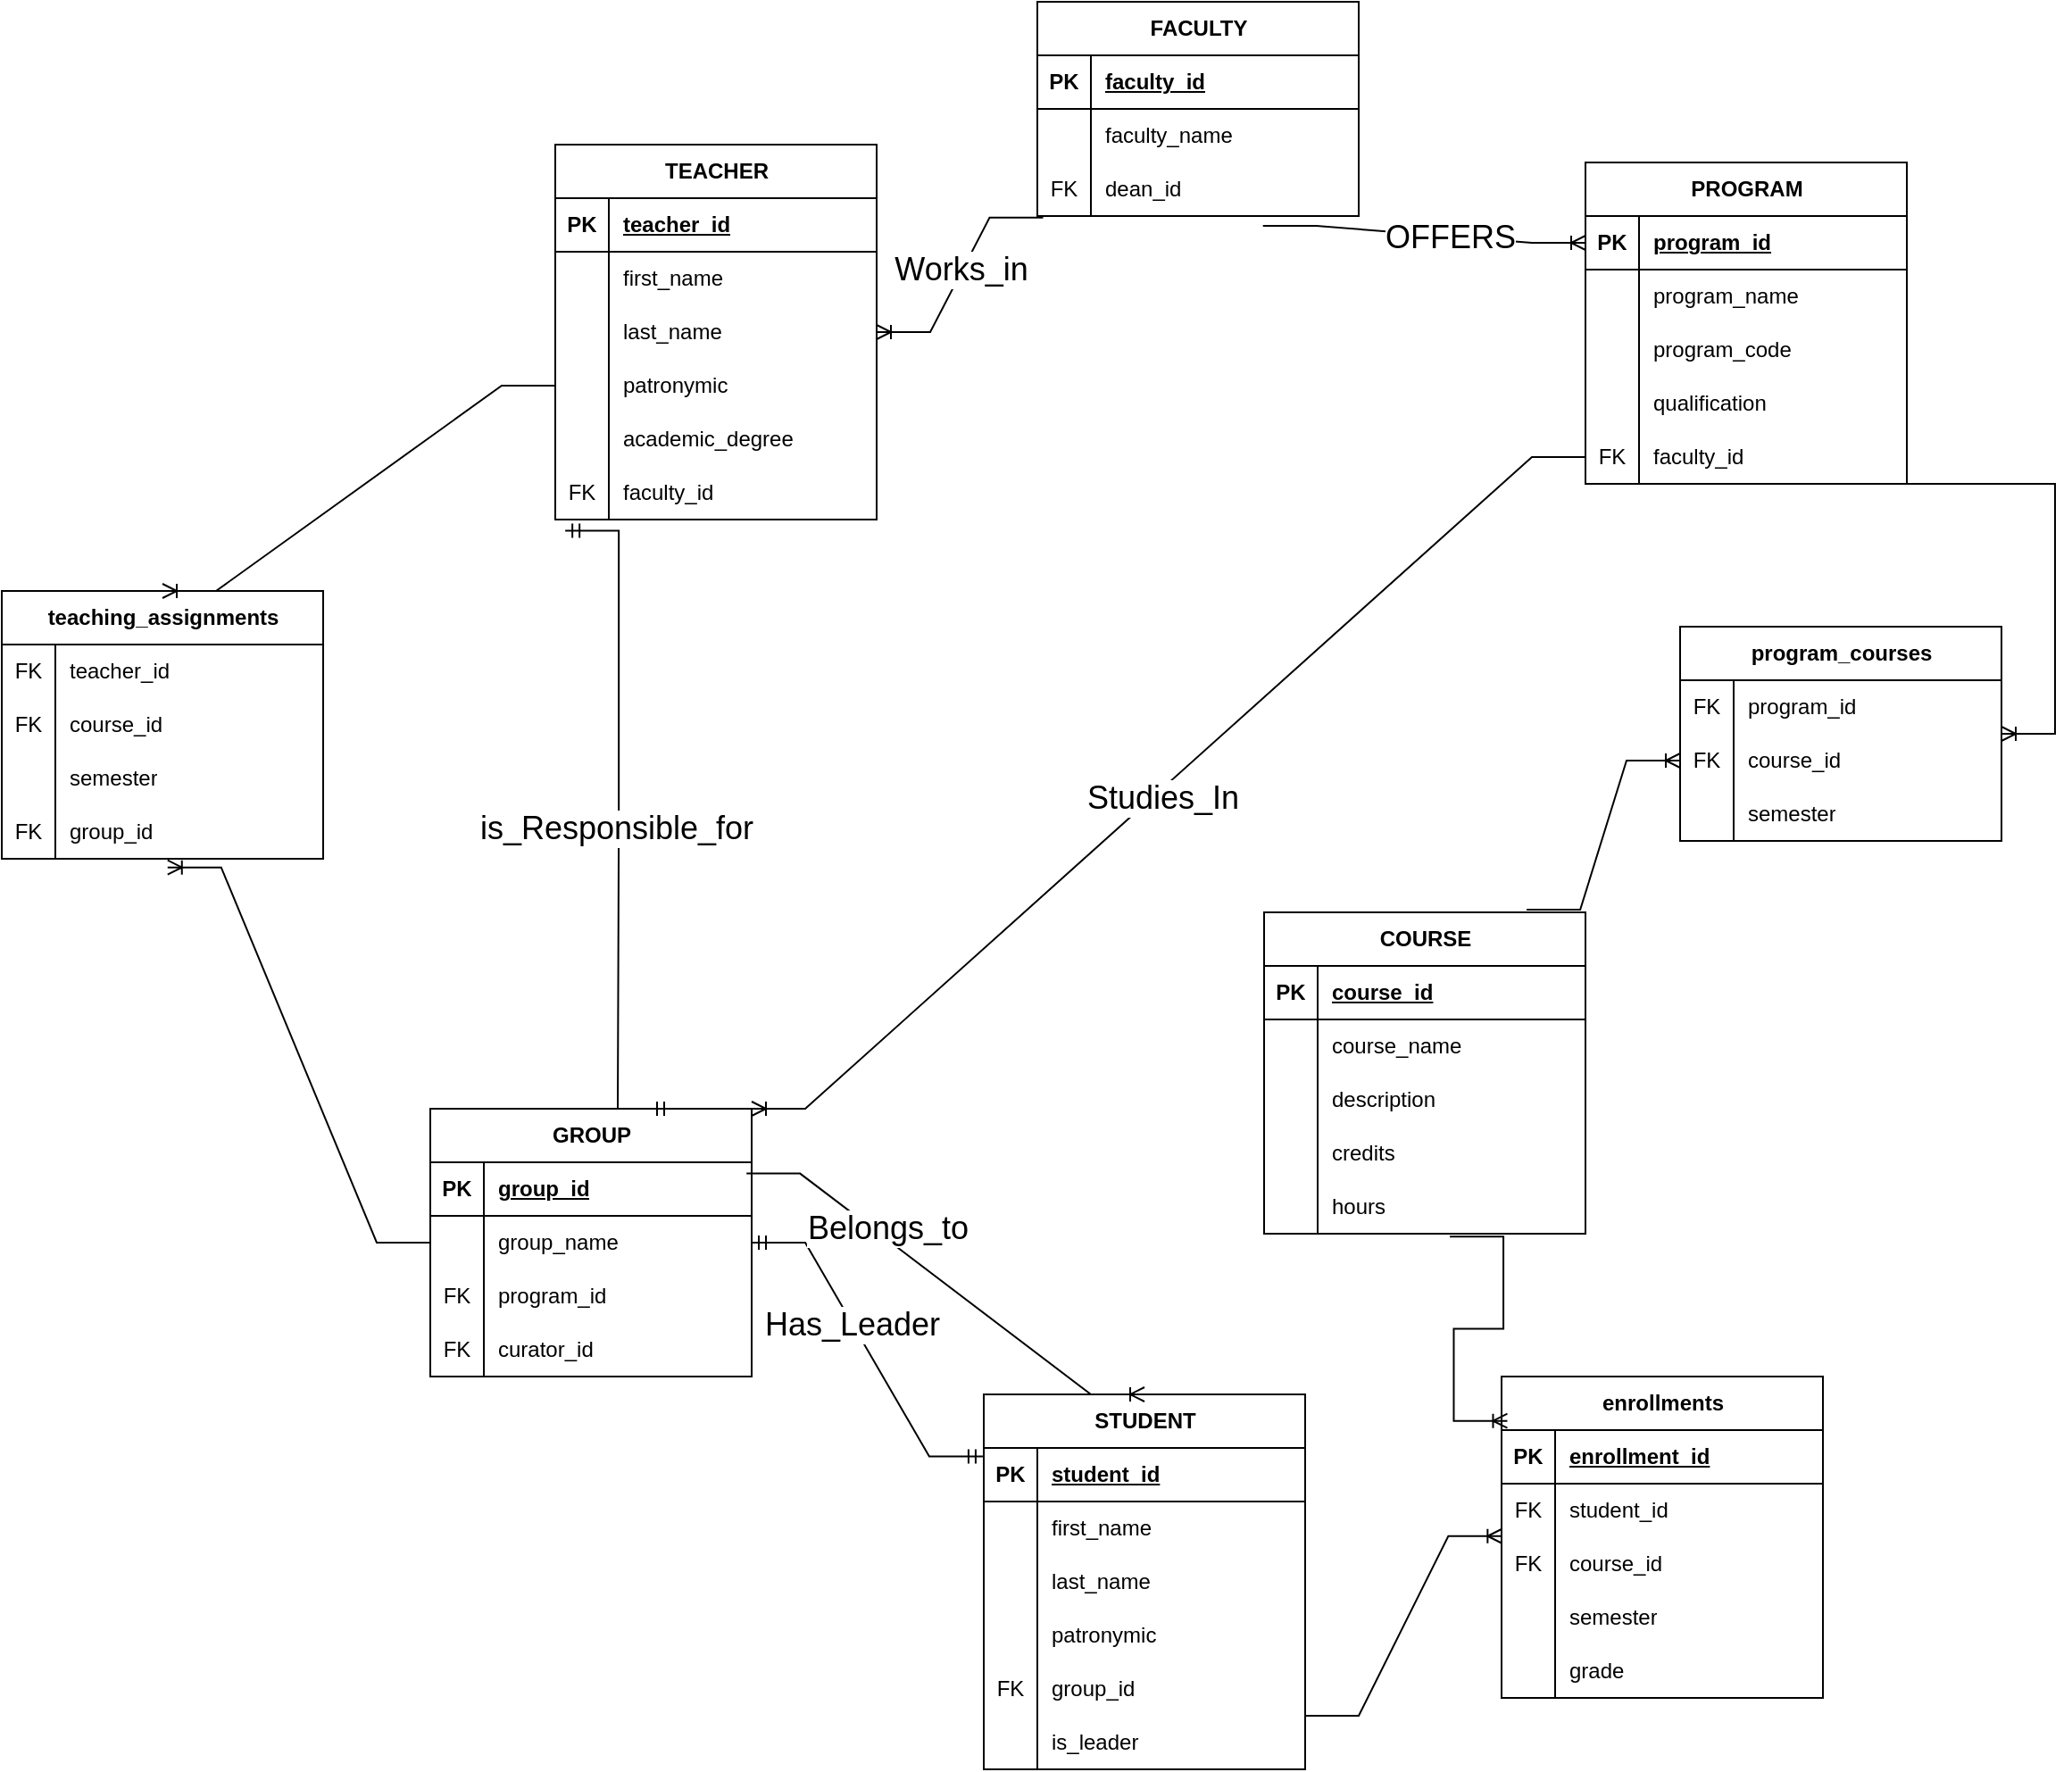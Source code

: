 <mxfile version="28.2.1">
  <diagram name="Страница — 1" id="evuqHcrKobUZFpBl5Zqw">
    <mxGraphModel dx="3389" dy="1208" grid="1" gridSize="10" guides="1" tooltips="1" connect="1" arrows="1" fold="1" page="1" pageScale="1" pageWidth="827" pageHeight="1169" math="0" shadow="0">
      <root>
        <mxCell id="0" />
        <mxCell id="1" parent="0" />
        <mxCell id="bFYHzAWc_fl4_a3a3Ti5-1" value="FACULTY" style="shape=table;startSize=30;container=1;collapsible=1;childLayout=tableLayout;fixedRows=1;rowLines=0;fontStyle=1;align=center;resizeLast=1;html=1;" vertex="1" parent="1">
          <mxGeometry x="340" y="50" width="180" height="120" as="geometry" />
        </mxCell>
        <mxCell id="bFYHzAWc_fl4_a3a3Ti5-2" value="" style="shape=tableRow;horizontal=0;startSize=0;swimlaneHead=0;swimlaneBody=0;fillColor=none;collapsible=0;dropTarget=0;points=[[0,0.5],[1,0.5]];portConstraint=eastwest;top=0;left=0;right=0;bottom=1;" vertex="1" parent="bFYHzAWc_fl4_a3a3Ti5-1">
          <mxGeometry y="30" width="180" height="30" as="geometry" />
        </mxCell>
        <mxCell id="bFYHzAWc_fl4_a3a3Ti5-3" value="PK" style="shape=partialRectangle;connectable=0;fillColor=none;top=0;left=0;bottom=0;right=0;fontStyle=1;overflow=hidden;whiteSpace=wrap;html=1;" vertex="1" parent="bFYHzAWc_fl4_a3a3Ti5-2">
          <mxGeometry width="30" height="30" as="geometry">
            <mxRectangle width="30" height="30" as="alternateBounds" />
          </mxGeometry>
        </mxCell>
        <mxCell id="bFYHzAWc_fl4_a3a3Ti5-4" value="faculty_id" style="shape=partialRectangle;connectable=0;fillColor=none;top=0;left=0;bottom=0;right=0;align=left;spacingLeft=6;fontStyle=5;overflow=hidden;whiteSpace=wrap;html=1;" vertex="1" parent="bFYHzAWc_fl4_a3a3Ti5-2">
          <mxGeometry x="30" width="150" height="30" as="geometry">
            <mxRectangle width="150" height="30" as="alternateBounds" />
          </mxGeometry>
        </mxCell>
        <mxCell id="bFYHzAWc_fl4_a3a3Ti5-5" value="" style="shape=tableRow;horizontal=0;startSize=0;swimlaneHead=0;swimlaneBody=0;fillColor=none;collapsible=0;dropTarget=0;points=[[0,0.5],[1,0.5]];portConstraint=eastwest;top=0;left=0;right=0;bottom=0;" vertex="1" parent="bFYHzAWc_fl4_a3a3Ti5-1">
          <mxGeometry y="60" width="180" height="30" as="geometry" />
        </mxCell>
        <mxCell id="bFYHzAWc_fl4_a3a3Ti5-6" value="" style="shape=partialRectangle;connectable=0;fillColor=none;top=0;left=0;bottom=0;right=0;editable=1;overflow=hidden;whiteSpace=wrap;html=1;" vertex="1" parent="bFYHzAWc_fl4_a3a3Ti5-5">
          <mxGeometry width="30" height="30" as="geometry">
            <mxRectangle width="30" height="30" as="alternateBounds" />
          </mxGeometry>
        </mxCell>
        <mxCell id="bFYHzAWc_fl4_a3a3Ti5-7" value="faculty_name" style="shape=partialRectangle;connectable=0;fillColor=none;top=0;left=0;bottom=0;right=0;align=left;spacingLeft=6;overflow=hidden;whiteSpace=wrap;html=1;" vertex="1" parent="bFYHzAWc_fl4_a3a3Ti5-5">
          <mxGeometry x="30" width="150" height="30" as="geometry">
            <mxRectangle width="150" height="30" as="alternateBounds" />
          </mxGeometry>
        </mxCell>
        <mxCell id="bFYHzAWc_fl4_a3a3Ti5-8" value="" style="shape=tableRow;horizontal=0;startSize=0;swimlaneHead=0;swimlaneBody=0;fillColor=none;collapsible=0;dropTarget=0;points=[[0,0.5],[1,0.5]];portConstraint=eastwest;top=0;left=0;right=0;bottom=0;" vertex="1" parent="bFYHzAWc_fl4_a3a3Ti5-1">
          <mxGeometry y="90" width="180" height="30" as="geometry" />
        </mxCell>
        <mxCell id="bFYHzAWc_fl4_a3a3Ti5-9" value="FK" style="shape=partialRectangle;connectable=0;fillColor=none;top=0;left=0;bottom=0;right=0;editable=1;overflow=hidden;whiteSpace=wrap;html=1;" vertex="1" parent="bFYHzAWc_fl4_a3a3Ti5-8">
          <mxGeometry width="30" height="30" as="geometry">
            <mxRectangle width="30" height="30" as="alternateBounds" />
          </mxGeometry>
        </mxCell>
        <mxCell id="bFYHzAWc_fl4_a3a3Ti5-10" value="dean_id" style="shape=partialRectangle;connectable=0;fillColor=none;top=0;left=0;bottom=0;right=0;align=left;spacingLeft=6;overflow=hidden;whiteSpace=wrap;html=1;" vertex="1" parent="bFYHzAWc_fl4_a3a3Ti5-8">
          <mxGeometry x="30" width="150" height="30" as="geometry">
            <mxRectangle width="150" height="30" as="alternateBounds" />
          </mxGeometry>
        </mxCell>
        <mxCell id="bFYHzAWc_fl4_a3a3Ti5-14" value="PROGRAM" style="shape=table;startSize=30;container=1;collapsible=1;childLayout=tableLayout;fixedRows=1;rowLines=0;fontStyle=1;align=center;resizeLast=1;html=1;" vertex="1" parent="1">
          <mxGeometry x="647" y="140" width="180" height="180" as="geometry" />
        </mxCell>
        <mxCell id="bFYHzAWc_fl4_a3a3Ti5-15" value="" style="shape=tableRow;horizontal=0;startSize=0;swimlaneHead=0;swimlaneBody=0;fillColor=none;collapsible=0;dropTarget=0;points=[[0,0.5],[1,0.5]];portConstraint=eastwest;top=0;left=0;right=0;bottom=1;" vertex="1" parent="bFYHzAWc_fl4_a3a3Ti5-14">
          <mxGeometry y="30" width="180" height="30" as="geometry" />
        </mxCell>
        <mxCell id="bFYHzAWc_fl4_a3a3Ti5-16" value="PK" style="shape=partialRectangle;connectable=0;fillColor=none;top=0;left=0;bottom=0;right=0;fontStyle=1;overflow=hidden;whiteSpace=wrap;html=1;" vertex="1" parent="bFYHzAWc_fl4_a3a3Ti5-15">
          <mxGeometry width="30" height="30" as="geometry">
            <mxRectangle width="30" height="30" as="alternateBounds" />
          </mxGeometry>
        </mxCell>
        <mxCell id="bFYHzAWc_fl4_a3a3Ti5-17" value="program_id" style="shape=partialRectangle;connectable=0;fillColor=none;top=0;left=0;bottom=0;right=0;align=left;spacingLeft=6;fontStyle=5;overflow=hidden;whiteSpace=wrap;html=1;" vertex="1" parent="bFYHzAWc_fl4_a3a3Ti5-15">
          <mxGeometry x="30" width="150" height="30" as="geometry">
            <mxRectangle width="150" height="30" as="alternateBounds" />
          </mxGeometry>
        </mxCell>
        <mxCell id="bFYHzAWc_fl4_a3a3Ti5-18" value="" style="shape=tableRow;horizontal=0;startSize=0;swimlaneHead=0;swimlaneBody=0;fillColor=none;collapsible=0;dropTarget=0;points=[[0,0.5],[1,0.5]];portConstraint=eastwest;top=0;left=0;right=0;bottom=0;" vertex="1" parent="bFYHzAWc_fl4_a3a3Ti5-14">
          <mxGeometry y="60" width="180" height="30" as="geometry" />
        </mxCell>
        <mxCell id="bFYHzAWc_fl4_a3a3Ti5-19" value="" style="shape=partialRectangle;connectable=0;fillColor=none;top=0;left=0;bottom=0;right=0;editable=1;overflow=hidden;whiteSpace=wrap;html=1;" vertex="1" parent="bFYHzAWc_fl4_a3a3Ti5-18">
          <mxGeometry width="30" height="30" as="geometry">
            <mxRectangle width="30" height="30" as="alternateBounds" />
          </mxGeometry>
        </mxCell>
        <mxCell id="bFYHzAWc_fl4_a3a3Ti5-20" value="program_name" style="shape=partialRectangle;connectable=0;fillColor=none;top=0;left=0;bottom=0;right=0;align=left;spacingLeft=6;overflow=hidden;whiteSpace=wrap;html=1;" vertex="1" parent="bFYHzAWc_fl4_a3a3Ti5-18">
          <mxGeometry x="30" width="150" height="30" as="geometry">
            <mxRectangle width="150" height="30" as="alternateBounds" />
          </mxGeometry>
        </mxCell>
        <mxCell id="bFYHzAWc_fl4_a3a3Ti5-21" value="" style="shape=tableRow;horizontal=0;startSize=0;swimlaneHead=0;swimlaneBody=0;fillColor=none;collapsible=0;dropTarget=0;points=[[0,0.5],[1,0.5]];portConstraint=eastwest;top=0;left=0;right=0;bottom=0;" vertex="1" parent="bFYHzAWc_fl4_a3a3Ti5-14">
          <mxGeometry y="90" width="180" height="30" as="geometry" />
        </mxCell>
        <mxCell id="bFYHzAWc_fl4_a3a3Ti5-22" value="" style="shape=partialRectangle;connectable=0;fillColor=none;top=0;left=0;bottom=0;right=0;editable=1;overflow=hidden;whiteSpace=wrap;html=1;" vertex="1" parent="bFYHzAWc_fl4_a3a3Ti5-21">
          <mxGeometry width="30" height="30" as="geometry">
            <mxRectangle width="30" height="30" as="alternateBounds" />
          </mxGeometry>
        </mxCell>
        <mxCell id="bFYHzAWc_fl4_a3a3Ti5-23" value="program_code" style="shape=partialRectangle;connectable=0;fillColor=none;top=0;left=0;bottom=0;right=0;align=left;spacingLeft=6;overflow=hidden;whiteSpace=wrap;html=1;" vertex="1" parent="bFYHzAWc_fl4_a3a3Ti5-21">
          <mxGeometry x="30" width="150" height="30" as="geometry">
            <mxRectangle width="150" height="30" as="alternateBounds" />
          </mxGeometry>
        </mxCell>
        <mxCell id="bFYHzAWc_fl4_a3a3Ti5-24" value="" style="shape=tableRow;horizontal=0;startSize=0;swimlaneHead=0;swimlaneBody=0;fillColor=none;collapsible=0;dropTarget=0;points=[[0,0.5],[1,0.5]];portConstraint=eastwest;top=0;left=0;right=0;bottom=0;" vertex="1" parent="bFYHzAWc_fl4_a3a3Ti5-14">
          <mxGeometry y="120" width="180" height="30" as="geometry" />
        </mxCell>
        <mxCell id="bFYHzAWc_fl4_a3a3Ti5-25" value="" style="shape=partialRectangle;connectable=0;fillColor=none;top=0;left=0;bottom=0;right=0;editable=1;overflow=hidden;whiteSpace=wrap;html=1;" vertex="1" parent="bFYHzAWc_fl4_a3a3Ti5-24">
          <mxGeometry width="30" height="30" as="geometry">
            <mxRectangle width="30" height="30" as="alternateBounds" />
          </mxGeometry>
        </mxCell>
        <mxCell id="bFYHzAWc_fl4_a3a3Ti5-26" value="qualification" style="shape=partialRectangle;connectable=0;fillColor=none;top=0;left=0;bottom=0;right=0;align=left;spacingLeft=6;overflow=hidden;whiteSpace=wrap;html=1;" vertex="1" parent="bFYHzAWc_fl4_a3a3Ti5-24">
          <mxGeometry x="30" width="150" height="30" as="geometry">
            <mxRectangle width="150" height="30" as="alternateBounds" />
          </mxGeometry>
        </mxCell>
        <mxCell id="bFYHzAWc_fl4_a3a3Ti5-53" value="" style="shape=tableRow;horizontal=0;startSize=0;swimlaneHead=0;swimlaneBody=0;fillColor=none;collapsible=0;dropTarget=0;points=[[0,0.5],[1,0.5]];portConstraint=eastwest;top=0;left=0;right=0;bottom=0;" vertex="1" parent="bFYHzAWc_fl4_a3a3Ti5-14">
          <mxGeometry y="150" width="180" height="30" as="geometry" />
        </mxCell>
        <mxCell id="bFYHzAWc_fl4_a3a3Ti5-54" value="FK" style="shape=partialRectangle;connectable=0;fillColor=none;top=0;left=0;bottom=0;right=0;editable=1;overflow=hidden;whiteSpace=wrap;html=1;" vertex="1" parent="bFYHzAWc_fl4_a3a3Ti5-53">
          <mxGeometry width="30" height="30" as="geometry">
            <mxRectangle width="30" height="30" as="alternateBounds" />
          </mxGeometry>
        </mxCell>
        <mxCell id="bFYHzAWc_fl4_a3a3Ti5-55" value="faculty_id" style="shape=partialRectangle;connectable=0;fillColor=none;top=0;left=0;bottom=0;right=0;align=left;spacingLeft=6;overflow=hidden;whiteSpace=wrap;html=1;" vertex="1" parent="bFYHzAWc_fl4_a3a3Ti5-53">
          <mxGeometry x="30" width="150" height="30" as="geometry">
            <mxRectangle width="150" height="30" as="alternateBounds" />
          </mxGeometry>
        </mxCell>
        <mxCell id="bFYHzAWc_fl4_a3a3Ti5-56" value="TEACHER" style="shape=table;startSize=30;container=1;collapsible=1;childLayout=tableLayout;fixedRows=1;rowLines=0;fontStyle=1;align=center;resizeLast=1;html=1;" vertex="1" parent="1">
          <mxGeometry x="70" y="130" width="180" height="210" as="geometry" />
        </mxCell>
        <mxCell id="bFYHzAWc_fl4_a3a3Ti5-57" value="" style="shape=tableRow;horizontal=0;startSize=0;swimlaneHead=0;swimlaneBody=0;fillColor=none;collapsible=0;dropTarget=0;points=[[0,0.5],[1,0.5]];portConstraint=eastwest;top=0;left=0;right=0;bottom=1;" vertex="1" parent="bFYHzAWc_fl4_a3a3Ti5-56">
          <mxGeometry y="30" width="180" height="30" as="geometry" />
        </mxCell>
        <mxCell id="bFYHzAWc_fl4_a3a3Ti5-58" value="PK" style="shape=partialRectangle;connectable=0;fillColor=none;top=0;left=0;bottom=0;right=0;fontStyle=1;overflow=hidden;whiteSpace=wrap;html=1;" vertex="1" parent="bFYHzAWc_fl4_a3a3Ti5-57">
          <mxGeometry width="30" height="30" as="geometry">
            <mxRectangle width="30" height="30" as="alternateBounds" />
          </mxGeometry>
        </mxCell>
        <mxCell id="bFYHzAWc_fl4_a3a3Ti5-59" value="teacher_id" style="shape=partialRectangle;connectable=0;fillColor=none;top=0;left=0;bottom=0;right=0;align=left;spacingLeft=6;fontStyle=5;overflow=hidden;whiteSpace=wrap;html=1;" vertex="1" parent="bFYHzAWc_fl4_a3a3Ti5-57">
          <mxGeometry x="30" width="150" height="30" as="geometry">
            <mxRectangle width="150" height="30" as="alternateBounds" />
          </mxGeometry>
        </mxCell>
        <mxCell id="bFYHzAWc_fl4_a3a3Ti5-60" value="" style="shape=tableRow;horizontal=0;startSize=0;swimlaneHead=0;swimlaneBody=0;fillColor=none;collapsible=0;dropTarget=0;points=[[0,0.5],[1,0.5]];portConstraint=eastwest;top=0;left=0;right=0;bottom=0;" vertex="1" parent="bFYHzAWc_fl4_a3a3Ti5-56">
          <mxGeometry y="60" width="180" height="30" as="geometry" />
        </mxCell>
        <mxCell id="bFYHzAWc_fl4_a3a3Ti5-61" value="" style="shape=partialRectangle;connectable=0;fillColor=none;top=0;left=0;bottom=0;right=0;editable=1;overflow=hidden;whiteSpace=wrap;html=1;" vertex="1" parent="bFYHzAWc_fl4_a3a3Ti5-60">
          <mxGeometry width="30" height="30" as="geometry">
            <mxRectangle width="30" height="30" as="alternateBounds" />
          </mxGeometry>
        </mxCell>
        <mxCell id="bFYHzAWc_fl4_a3a3Ti5-62" value="first_name" style="shape=partialRectangle;connectable=0;fillColor=none;top=0;left=0;bottom=0;right=0;align=left;spacingLeft=6;overflow=hidden;whiteSpace=wrap;html=1;" vertex="1" parent="bFYHzAWc_fl4_a3a3Ti5-60">
          <mxGeometry x="30" width="150" height="30" as="geometry">
            <mxRectangle width="150" height="30" as="alternateBounds" />
          </mxGeometry>
        </mxCell>
        <mxCell id="bFYHzAWc_fl4_a3a3Ti5-63" value="" style="shape=tableRow;horizontal=0;startSize=0;swimlaneHead=0;swimlaneBody=0;fillColor=none;collapsible=0;dropTarget=0;points=[[0,0.5],[1,0.5]];portConstraint=eastwest;top=0;left=0;right=0;bottom=0;" vertex="1" parent="bFYHzAWc_fl4_a3a3Ti5-56">
          <mxGeometry y="90" width="180" height="30" as="geometry" />
        </mxCell>
        <mxCell id="bFYHzAWc_fl4_a3a3Ti5-64" value="" style="shape=partialRectangle;connectable=0;fillColor=none;top=0;left=0;bottom=0;right=0;editable=1;overflow=hidden;whiteSpace=wrap;html=1;" vertex="1" parent="bFYHzAWc_fl4_a3a3Ti5-63">
          <mxGeometry width="30" height="30" as="geometry">
            <mxRectangle width="30" height="30" as="alternateBounds" />
          </mxGeometry>
        </mxCell>
        <mxCell id="bFYHzAWc_fl4_a3a3Ti5-65" value="last_name" style="shape=partialRectangle;connectable=0;fillColor=none;top=0;left=0;bottom=0;right=0;align=left;spacingLeft=6;overflow=hidden;whiteSpace=wrap;html=1;" vertex="1" parent="bFYHzAWc_fl4_a3a3Ti5-63">
          <mxGeometry x="30" width="150" height="30" as="geometry">
            <mxRectangle width="150" height="30" as="alternateBounds" />
          </mxGeometry>
        </mxCell>
        <mxCell id="bFYHzAWc_fl4_a3a3Ti5-66" value="" style="shape=tableRow;horizontal=0;startSize=0;swimlaneHead=0;swimlaneBody=0;fillColor=none;collapsible=0;dropTarget=0;points=[[0,0.5],[1,0.5]];portConstraint=eastwest;top=0;left=0;right=0;bottom=0;" vertex="1" parent="bFYHzAWc_fl4_a3a3Ti5-56">
          <mxGeometry y="120" width="180" height="30" as="geometry" />
        </mxCell>
        <mxCell id="bFYHzAWc_fl4_a3a3Ti5-67" value="" style="shape=partialRectangle;connectable=0;fillColor=none;top=0;left=0;bottom=0;right=0;editable=1;overflow=hidden;whiteSpace=wrap;html=1;" vertex="1" parent="bFYHzAWc_fl4_a3a3Ti5-66">
          <mxGeometry width="30" height="30" as="geometry">
            <mxRectangle width="30" height="30" as="alternateBounds" />
          </mxGeometry>
        </mxCell>
        <mxCell id="bFYHzAWc_fl4_a3a3Ti5-68" value="patronymic" style="shape=partialRectangle;connectable=0;fillColor=none;top=0;left=0;bottom=0;right=0;align=left;spacingLeft=6;overflow=hidden;whiteSpace=wrap;html=1;" vertex="1" parent="bFYHzAWc_fl4_a3a3Ti5-66">
          <mxGeometry x="30" width="150" height="30" as="geometry">
            <mxRectangle width="150" height="30" as="alternateBounds" />
          </mxGeometry>
        </mxCell>
        <mxCell id="bFYHzAWc_fl4_a3a3Ti5-69" value="" style="shape=tableRow;horizontal=0;startSize=0;swimlaneHead=0;swimlaneBody=0;fillColor=none;collapsible=0;dropTarget=0;points=[[0,0.5],[1,0.5]];portConstraint=eastwest;top=0;left=0;right=0;bottom=0;" vertex="1" parent="bFYHzAWc_fl4_a3a3Ti5-56">
          <mxGeometry y="150" width="180" height="30" as="geometry" />
        </mxCell>
        <mxCell id="bFYHzAWc_fl4_a3a3Ti5-70" value="" style="shape=partialRectangle;connectable=0;fillColor=none;top=0;left=0;bottom=0;right=0;editable=1;overflow=hidden;whiteSpace=wrap;html=1;" vertex="1" parent="bFYHzAWc_fl4_a3a3Ti5-69">
          <mxGeometry width="30" height="30" as="geometry">
            <mxRectangle width="30" height="30" as="alternateBounds" />
          </mxGeometry>
        </mxCell>
        <mxCell id="bFYHzAWc_fl4_a3a3Ti5-71" value="academic_degree" style="shape=partialRectangle;connectable=0;fillColor=none;top=0;left=0;bottom=0;right=0;align=left;spacingLeft=6;overflow=hidden;whiteSpace=wrap;html=1;" vertex="1" parent="bFYHzAWc_fl4_a3a3Ti5-69">
          <mxGeometry x="30" width="150" height="30" as="geometry">
            <mxRectangle width="150" height="30" as="alternateBounds" />
          </mxGeometry>
        </mxCell>
        <mxCell id="bFYHzAWc_fl4_a3a3Ti5-72" value="" style="shape=tableRow;horizontal=0;startSize=0;swimlaneHead=0;swimlaneBody=0;fillColor=none;collapsible=0;dropTarget=0;points=[[0,0.5],[1,0.5]];portConstraint=eastwest;top=0;left=0;right=0;bottom=0;" vertex="1" parent="bFYHzAWc_fl4_a3a3Ti5-56">
          <mxGeometry y="180" width="180" height="30" as="geometry" />
        </mxCell>
        <mxCell id="bFYHzAWc_fl4_a3a3Ti5-73" value="FK" style="shape=partialRectangle;connectable=0;fillColor=none;top=0;left=0;bottom=0;right=0;editable=1;overflow=hidden;whiteSpace=wrap;html=1;" vertex="1" parent="bFYHzAWc_fl4_a3a3Ti5-72">
          <mxGeometry width="30" height="30" as="geometry">
            <mxRectangle width="30" height="30" as="alternateBounds" />
          </mxGeometry>
        </mxCell>
        <mxCell id="bFYHzAWc_fl4_a3a3Ti5-74" value="faculty_id" style="shape=partialRectangle;connectable=0;fillColor=none;top=0;left=0;bottom=0;right=0;align=left;spacingLeft=6;overflow=hidden;whiteSpace=wrap;html=1;" vertex="1" parent="bFYHzAWc_fl4_a3a3Ti5-72">
          <mxGeometry x="30" width="150" height="30" as="geometry">
            <mxRectangle width="150" height="30" as="alternateBounds" />
          </mxGeometry>
        </mxCell>
        <mxCell id="bFYHzAWc_fl4_a3a3Ti5-75" value="COURSE" style="shape=table;startSize=30;container=1;collapsible=1;childLayout=tableLayout;fixedRows=1;rowLines=0;fontStyle=1;align=center;resizeLast=1;html=1;" vertex="1" parent="1">
          <mxGeometry x="467" y="560" width="180" height="180" as="geometry" />
        </mxCell>
        <mxCell id="bFYHzAWc_fl4_a3a3Ti5-76" value="" style="shape=tableRow;horizontal=0;startSize=0;swimlaneHead=0;swimlaneBody=0;fillColor=none;collapsible=0;dropTarget=0;points=[[0,0.5],[1,0.5]];portConstraint=eastwest;top=0;left=0;right=0;bottom=1;" vertex="1" parent="bFYHzAWc_fl4_a3a3Ti5-75">
          <mxGeometry y="30" width="180" height="30" as="geometry" />
        </mxCell>
        <mxCell id="bFYHzAWc_fl4_a3a3Ti5-77" value="PK" style="shape=partialRectangle;connectable=0;fillColor=none;top=0;left=0;bottom=0;right=0;fontStyle=1;overflow=hidden;whiteSpace=wrap;html=1;" vertex="1" parent="bFYHzAWc_fl4_a3a3Ti5-76">
          <mxGeometry width="30" height="30" as="geometry">
            <mxRectangle width="30" height="30" as="alternateBounds" />
          </mxGeometry>
        </mxCell>
        <mxCell id="bFYHzAWc_fl4_a3a3Ti5-78" value="course_id" style="shape=partialRectangle;connectable=0;fillColor=none;top=0;left=0;bottom=0;right=0;align=left;spacingLeft=6;fontStyle=5;overflow=hidden;whiteSpace=wrap;html=1;" vertex="1" parent="bFYHzAWc_fl4_a3a3Ti5-76">
          <mxGeometry x="30" width="150" height="30" as="geometry">
            <mxRectangle width="150" height="30" as="alternateBounds" />
          </mxGeometry>
        </mxCell>
        <mxCell id="bFYHzAWc_fl4_a3a3Ti5-79" value="" style="shape=tableRow;horizontal=0;startSize=0;swimlaneHead=0;swimlaneBody=0;fillColor=none;collapsible=0;dropTarget=0;points=[[0,0.5],[1,0.5]];portConstraint=eastwest;top=0;left=0;right=0;bottom=0;" vertex="1" parent="bFYHzAWc_fl4_a3a3Ti5-75">
          <mxGeometry y="60" width="180" height="30" as="geometry" />
        </mxCell>
        <mxCell id="bFYHzAWc_fl4_a3a3Ti5-80" value="" style="shape=partialRectangle;connectable=0;fillColor=none;top=0;left=0;bottom=0;right=0;editable=1;overflow=hidden;whiteSpace=wrap;html=1;" vertex="1" parent="bFYHzAWc_fl4_a3a3Ti5-79">
          <mxGeometry width="30" height="30" as="geometry">
            <mxRectangle width="30" height="30" as="alternateBounds" />
          </mxGeometry>
        </mxCell>
        <mxCell id="bFYHzAWc_fl4_a3a3Ti5-81" value="course_name" style="shape=partialRectangle;connectable=0;fillColor=none;top=0;left=0;bottom=0;right=0;align=left;spacingLeft=6;overflow=hidden;whiteSpace=wrap;html=1;" vertex="1" parent="bFYHzAWc_fl4_a3a3Ti5-79">
          <mxGeometry x="30" width="150" height="30" as="geometry">
            <mxRectangle width="150" height="30" as="alternateBounds" />
          </mxGeometry>
        </mxCell>
        <mxCell id="bFYHzAWc_fl4_a3a3Ti5-82" value="" style="shape=tableRow;horizontal=0;startSize=0;swimlaneHead=0;swimlaneBody=0;fillColor=none;collapsible=0;dropTarget=0;points=[[0,0.5],[1,0.5]];portConstraint=eastwest;top=0;left=0;right=0;bottom=0;" vertex="1" parent="bFYHzAWc_fl4_a3a3Ti5-75">
          <mxGeometry y="90" width="180" height="30" as="geometry" />
        </mxCell>
        <mxCell id="bFYHzAWc_fl4_a3a3Ti5-83" value="" style="shape=partialRectangle;connectable=0;fillColor=none;top=0;left=0;bottom=0;right=0;editable=1;overflow=hidden;whiteSpace=wrap;html=1;" vertex="1" parent="bFYHzAWc_fl4_a3a3Ti5-82">
          <mxGeometry width="30" height="30" as="geometry">
            <mxRectangle width="30" height="30" as="alternateBounds" />
          </mxGeometry>
        </mxCell>
        <mxCell id="bFYHzAWc_fl4_a3a3Ti5-84" value="description" style="shape=partialRectangle;connectable=0;fillColor=none;top=0;left=0;bottom=0;right=0;align=left;spacingLeft=6;overflow=hidden;whiteSpace=wrap;html=1;" vertex="1" parent="bFYHzAWc_fl4_a3a3Ti5-82">
          <mxGeometry x="30" width="150" height="30" as="geometry">
            <mxRectangle width="150" height="30" as="alternateBounds" />
          </mxGeometry>
        </mxCell>
        <mxCell id="bFYHzAWc_fl4_a3a3Ti5-85" value="" style="shape=tableRow;horizontal=0;startSize=0;swimlaneHead=0;swimlaneBody=0;fillColor=none;collapsible=0;dropTarget=0;points=[[0,0.5],[1,0.5]];portConstraint=eastwest;top=0;left=0;right=0;bottom=0;" vertex="1" parent="bFYHzAWc_fl4_a3a3Ti5-75">
          <mxGeometry y="120" width="180" height="30" as="geometry" />
        </mxCell>
        <mxCell id="bFYHzAWc_fl4_a3a3Ti5-86" value="" style="shape=partialRectangle;connectable=0;fillColor=none;top=0;left=0;bottom=0;right=0;editable=1;overflow=hidden;whiteSpace=wrap;html=1;" vertex="1" parent="bFYHzAWc_fl4_a3a3Ti5-85">
          <mxGeometry width="30" height="30" as="geometry">
            <mxRectangle width="30" height="30" as="alternateBounds" />
          </mxGeometry>
        </mxCell>
        <mxCell id="bFYHzAWc_fl4_a3a3Ti5-87" value="credits" style="shape=partialRectangle;connectable=0;fillColor=none;top=0;left=0;bottom=0;right=0;align=left;spacingLeft=6;overflow=hidden;whiteSpace=wrap;html=1;" vertex="1" parent="bFYHzAWc_fl4_a3a3Ti5-85">
          <mxGeometry x="30" width="150" height="30" as="geometry">
            <mxRectangle width="150" height="30" as="alternateBounds" />
          </mxGeometry>
        </mxCell>
        <mxCell id="bFYHzAWc_fl4_a3a3Ti5-88" value="" style="shape=tableRow;horizontal=0;startSize=0;swimlaneHead=0;swimlaneBody=0;fillColor=none;collapsible=0;dropTarget=0;points=[[0,0.5],[1,0.5]];portConstraint=eastwest;top=0;left=0;right=0;bottom=0;" vertex="1" parent="bFYHzAWc_fl4_a3a3Ti5-75">
          <mxGeometry y="150" width="180" height="30" as="geometry" />
        </mxCell>
        <mxCell id="bFYHzAWc_fl4_a3a3Ti5-89" value="" style="shape=partialRectangle;connectable=0;fillColor=none;top=0;left=0;bottom=0;right=0;editable=1;overflow=hidden;whiteSpace=wrap;html=1;" vertex="1" parent="bFYHzAWc_fl4_a3a3Ti5-88">
          <mxGeometry width="30" height="30" as="geometry">
            <mxRectangle width="30" height="30" as="alternateBounds" />
          </mxGeometry>
        </mxCell>
        <mxCell id="bFYHzAWc_fl4_a3a3Ti5-90" value="hours" style="shape=partialRectangle;connectable=0;fillColor=none;top=0;left=0;bottom=0;right=0;align=left;spacingLeft=6;overflow=hidden;whiteSpace=wrap;html=1;" vertex="1" parent="bFYHzAWc_fl4_a3a3Ti5-88">
          <mxGeometry x="30" width="150" height="30" as="geometry">
            <mxRectangle width="150" height="30" as="alternateBounds" />
          </mxGeometry>
        </mxCell>
        <mxCell id="bFYHzAWc_fl4_a3a3Ti5-91" value="GROUP" style="shape=table;startSize=30;container=1;collapsible=1;childLayout=tableLayout;fixedRows=1;rowLines=0;fontStyle=1;align=center;resizeLast=1;html=1;" vertex="1" parent="1">
          <mxGeometry y="670" width="180" height="150" as="geometry" />
        </mxCell>
        <mxCell id="bFYHzAWc_fl4_a3a3Ti5-92" value="" style="shape=tableRow;horizontal=0;startSize=0;swimlaneHead=0;swimlaneBody=0;fillColor=none;collapsible=0;dropTarget=0;points=[[0,0.5],[1,0.5]];portConstraint=eastwest;top=0;left=0;right=0;bottom=1;" vertex="1" parent="bFYHzAWc_fl4_a3a3Ti5-91">
          <mxGeometry y="30" width="180" height="30" as="geometry" />
        </mxCell>
        <mxCell id="bFYHzAWc_fl4_a3a3Ti5-93" value="PK" style="shape=partialRectangle;connectable=0;fillColor=none;top=0;left=0;bottom=0;right=0;fontStyle=1;overflow=hidden;whiteSpace=wrap;html=1;" vertex="1" parent="bFYHzAWc_fl4_a3a3Ti5-92">
          <mxGeometry width="30" height="30" as="geometry">
            <mxRectangle width="30" height="30" as="alternateBounds" />
          </mxGeometry>
        </mxCell>
        <mxCell id="bFYHzAWc_fl4_a3a3Ti5-94" value="group_id" style="shape=partialRectangle;connectable=0;fillColor=none;top=0;left=0;bottom=0;right=0;align=left;spacingLeft=6;fontStyle=5;overflow=hidden;whiteSpace=wrap;html=1;" vertex="1" parent="bFYHzAWc_fl4_a3a3Ti5-92">
          <mxGeometry x="30" width="150" height="30" as="geometry">
            <mxRectangle width="150" height="30" as="alternateBounds" />
          </mxGeometry>
        </mxCell>
        <mxCell id="bFYHzAWc_fl4_a3a3Ti5-95" value="" style="shape=tableRow;horizontal=0;startSize=0;swimlaneHead=0;swimlaneBody=0;fillColor=none;collapsible=0;dropTarget=0;points=[[0,0.5],[1,0.5]];portConstraint=eastwest;top=0;left=0;right=0;bottom=0;" vertex="1" parent="bFYHzAWc_fl4_a3a3Ti5-91">
          <mxGeometry y="60" width="180" height="30" as="geometry" />
        </mxCell>
        <mxCell id="bFYHzAWc_fl4_a3a3Ti5-96" value="" style="shape=partialRectangle;connectable=0;fillColor=none;top=0;left=0;bottom=0;right=0;editable=1;overflow=hidden;whiteSpace=wrap;html=1;" vertex="1" parent="bFYHzAWc_fl4_a3a3Ti5-95">
          <mxGeometry width="30" height="30" as="geometry">
            <mxRectangle width="30" height="30" as="alternateBounds" />
          </mxGeometry>
        </mxCell>
        <mxCell id="bFYHzAWc_fl4_a3a3Ti5-97" value="group_name" style="shape=partialRectangle;connectable=0;fillColor=none;top=0;left=0;bottom=0;right=0;align=left;spacingLeft=6;overflow=hidden;whiteSpace=wrap;html=1;" vertex="1" parent="bFYHzAWc_fl4_a3a3Ti5-95">
          <mxGeometry x="30" width="150" height="30" as="geometry">
            <mxRectangle width="150" height="30" as="alternateBounds" />
          </mxGeometry>
        </mxCell>
        <mxCell id="bFYHzAWc_fl4_a3a3Ti5-98" value="" style="shape=tableRow;horizontal=0;startSize=0;swimlaneHead=0;swimlaneBody=0;fillColor=none;collapsible=0;dropTarget=0;points=[[0,0.5],[1,0.5]];portConstraint=eastwest;top=0;left=0;right=0;bottom=0;" vertex="1" parent="bFYHzAWc_fl4_a3a3Ti5-91">
          <mxGeometry y="90" width="180" height="30" as="geometry" />
        </mxCell>
        <mxCell id="bFYHzAWc_fl4_a3a3Ti5-99" value="FK" style="shape=partialRectangle;connectable=0;fillColor=none;top=0;left=0;bottom=0;right=0;editable=1;overflow=hidden;whiteSpace=wrap;html=1;" vertex="1" parent="bFYHzAWc_fl4_a3a3Ti5-98">
          <mxGeometry width="30" height="30" as="geometry">
            <mxRectangle width="30" height="30" as="alternateBounds" />
          </mxGeometry>
        </mxCell>
        <mxCell id="bFYHzAWc_fl4_a3a3Ti5-100" value="program_id" style="shape=partialRectangle;connectable=0;fillColor=none;top=0;left=0;bottom=0;right=0;align=left;spacingLeft=6;overflow=hidden;whiteSpace=wrap;html=1;" vertex="1" parent="bFYHzAWc_fl4_a3a3Ti5-98">
          <mxGeometry x="30" width="150" height="30" as="geometry">
            <mxRectangle width="150" height="30" as="alternateBounds" />
          </mxGeometry>
        </mxCell>
        <mxCell id="bFYHzAWc_fl4_a3a3Ti5-101" value="" style="shape=tableRow;horizontal=0;startSize=0;swimlaneHead=0;swimlaneBody=0;fillColor=none;collapsible=0;dropTarget=0;points=[[0,0.5],[1,0.5]];portConstraint=eastwest;top=0;left=0;right=0;bottom=0;" vertex="1" parent="bFYHzAWc_fl4_a3a3Ti5-91">
          <mxGeometry y="120" width="180" height="30" as="geometry" />
        </mxCell>
        <mxCell id="bFYHzAWc_fl4_a3a3Ti5-102" value="FK" style="shape=partialRectangle;connectable=0;fillColor=none;top=0;left=0;bottom=0;right=0;editable=1;overflow=hidden;whiteSpace=wrap;html=1;" vertex="1" parent="bFYHzAWc_fl4_a3a3Ti5-101">
          <mxGeometry width="30" height="30" as="geometry">
            <mxRectangle width="30" height="30" as="alternateBounds" />
          </mxGeometry>
        </mxCell>
        <mxCell id="bFYHzAWc_fl4_a3a3Ti5-103" value="curator_id" style="shape=partialRectangle;connectable=0;fillColor=none;top=0;left=0;bottom=0;right=0;align=left;spacingLeft=6;overflow=hidden;whiteSpace=wrap;html=1;" vertex="1" parent="bFYHzAWc_fl4_a3a3Ti5-101">
          <mxGeometry x="30" width="150" height="30" as="geometry">
            <mxRectangle width="150" height="30" as="alternateBounds" />
          </mxGeometry>
        </mxCell>
        <mxCell id="bFYHzAWc_fl4_a3a3Ti5-104" value="STUDENT" style="shape=table;startSize=30;container=1;collapsible=1;childLayout=tableLayout;fixedRows=1;rowLines=0;fontStyle=1;align=center;resizeLast=1;html=1;" vertex="1" parent="1">
          <mxGeometry x="310" y="830" width="180" height="210" as="geometry" />
        </mxCell>
        <mxCell id="bFYHzAWc_fl4_a3a3Ti5-105" value="" style="shape=tableRow;horizontal=0;startSize=0;swimlaneHead=0;swimlaneBody=0;fillColor=none;collapsible=0;dropTarget=0;points=[[0,0.5],[1,0.5]];portConstraint=eastwest;top=0;left=0;right=0;bottom=1;" vertex="1" parent="bFYHzAWc_fl4_a3a3Ti5-104">
          <mxGeometry y="30" width="180" height="30" as="geometry" />
        </mxCell>
        <mxCell id="bFYHzAWc_fl4_a3a3Ti5-106" value="PK" style="shape=partialRectangle;connectable=0;fillColor=none;top=0;left=0;bottom=0;right=0;fontStyle=1;overflow=hidden;whiteSpace=wrap;html=1;" vertex="1" parent="bFYHzAWc_fl4_a3a3Ti5-105">
          <mxGeometry width="30" height="30" as="geometry">
            <mxRectangle width="30" height="30" as="alternateBounds" />
          </mxGeometry>
        </mxCell>
        <mxCell id="bFYHzAWc_fl4_a3a3Ti5-107" value="student_id" style="shape=partialRectangle;connectable=0;fillColor=none;top=0;left=0;bottom=0;right=0;align=left;spacingLeft=6;fontStyle=5;overflow=hidden;whiteSpace=wrap;html=1;" vertex="1" parent="bFYHzAWc_fl4_a3a3Ti5-105">
          <mxGeometry x="30" width="150" height="30" as="geometry">
            <mxRectangle width="150" height="30" as="alternateBounds" />
          </mxGeometry>
        </mxCell>
        <mxCell id="bFYHzAWc_fl4_a3a3Ti5-108" value="" style="shape=tableRow;horizontal=0;startSize=0;swimlaneHead=0;swimlaneBody=0;fillColor=none;collapsible=0;dropTarget=0;points=[[0,0.5],[1,0.5]];portConstraint=eastwest;top=0;left=0;right=0;bottom=0;" vertex="1" parent="bFYHzAWc_fl4_a3a3Ti5-104">
          <mxGeometry y="60" width="180" height="30" as="geometry" />
        </mxCell>
        <mxCell id="bFYHzAWc_fl4_a3a3Ti5-109" value="" style="shape=partialRectangle;connectable=0;fillColor=none;top=0;left=0;bottom=0;right=0;editable=1;overflow=hidden;whiteSpace=wrap;html=1;" vertex="1" parent="bFYHzAWc_fl4_a3a3Ti5-108">
          <mxGeometry width="30" height="30" as="geometry">
            <mxRectangle width="30" height="30" as="alternateBounds" />
          </mxGeometry>
        </mxCell>
        <mxCell id="bFYHzAWc_fl4_a3a3Ti5-110" value="first_name" style="shape=partialRectangle;connectable=0;fillColor=none;top=0;left=0;bottom=0;right=0;align=left;spacingLeft=6;overflow=hidden;whiteSpace=wrap;html=1;" vertex="1" parent="bFYHzAWc_fl4_a3a3Ti5-108">
          <mxGeometry x="30" width="150" height="30" as="geometry">
            <mxRectangle width="150" height="30" as="alternateBounds" />
          </mxGeometry>
        </mxCell>
        <mxCell id="bFYHzAWc_fl4_a3a3Ti5-111" value="" style="shape=tableRow;horizontal=0;startSize=0;swimlaneHead=0;swimlaneBody=0;fillColor=none;collapsible=0;dropTarget=0;points=[[0,0.5],[1,0.5]];portConstraint=eastwest;top=0;left=0;right=0;bottom=0;" vertex="1" parent="bFYHzAWc_fl4_a3a3Ti5-104">
          <mxGeometry y="90" width="180" height="30" as="geometry" />
        </mxCell>
        <mxCell id="bFYHzAWc_fl4_a3a3Ti5-112" value="" style="shape=partialRectangle;connectable=0;fillColor=none;top=0;left=0;bottom=0;right=0;editable=1;overflow=hidden;whiteSpace=wrap;html=1;" vertex="1" parent="bFYHzAWc_fl4_a3a3Ti5-111">
          <mxGeometry width="30" height="30" as="geometry">
            <mxRectangle width="30" height="30" as="alternateBounds" />
          </mxGeometry>
        </mxCell>
        <mxCell id="bFYHzAWc_fl4_a3a3Ti5-113" value="last_name" style="shape=partialRectangle;connectable=0;fillColor=none;top=0;left=0;bottom=0;right=0;align=left;spacingLeft=6;overflow=hidden;whiteSpace=wrap;html=1;" vertex="1" parent="bFYHzAWc_fl4_a3a3Ti5-111">
          <mxGeometry x="30" width="150" height="30" as="geometry">
            <mxRectangle width="150" height="30" as="alternateBounds" />
          </mxGeometry>
        </mxCell>
        <mxCell id="bFYHzAWc_fl4_a3a3Ti5-114" value="" style="shape=tableRow;horizontal=0;startSize=0;swimlaneHead=0;swimlaneBody=0;fillColor=none;collapsible=0;dropTarget=0;points=[[0,0.5],[1,0.5]];portConstraint=eastwest;top=0;left=0;right=0;bottom=0;" vertex="1" parent="bFYHzAWc_fl4_a3a3Ti5-104">
          <mxGeometry y="120" width="180" height="30" as="geometry" />
        </mxCell>
        <mxCell id="bFYHzAWc_fl4_a3a3Ti5-115" value="" style="shape=partialRectangle;connectable=0;fillColor=none;top=0;left=0;bottom=0;right=0;editable=1;overflow=hidden;whiteSpace=wrap;html=1;" vertex="1" parent="bFYHzAWc_fl4_a3a3Ti5-114">
          <mxGeometry width="30" height="30" as="geometry">
            <mxRectangle width="30" height="30" as="alternateBounds" />
          </mxGeometry>
        </mxCell>
        <mxCell id="bFYHzAWc_fl4_a3a3Ti5-116" value="patronymic" style="shape=partialRectangle;connectable=0;fillColor=none;top=0;left=0;bottom=0;right=0;align=left;spacingLeft=6;overflow=hidden;whiteSpace=wrap;html=1;" vertex="1" parent="bFYHzAWc_fl4_a3a3Ti5-114">
          <mxGeometry x="30" width="150" height="30" as="geometry">
            <mxRectangle width="150" height="30" as="alternateBounds" />
          </mxGeometry>
        </mxCell>
        <mxCell id="bFYHzAWc_fl4_a3a3Ti5-117" value="" style="shape=tableRow;horizontal=0;startSize=0;swimlaneHead=0;swimlaneBody=0;fillColor=none;collapsible=0;dropTarget=0;points=[[0,0.5],[1,0.5]];portConstraint=eastwest;top=0;left=0;right=0;bottom=0;" vertex="1" parent="bFYHzAWc_fl4_a3a3Ti5-104">
          <mxGeometry y="150" width="180" height="30" as="geometry" />
        </mxCell>
        <mxCell id="bFYHzAWc_fl4_a3a3Ti5-118" value="FK" style="shape=partialRectangle;connectable=0;fillColor=none;top=0;left=0;bottom=0;right=0;editable=1;overflow=hidden;whiteSpace=wrap;html=1;" vertex="1" parent="bFYHzAWc_fl4_a3a3Ti5-117">
          <mxGeometry width="30" height="30" as="geometry">
            <mxRectangle width="30" height="30" as="alternateBounds" />
          </mxGeometry>
        </mxCell>
        <mxCell id="bFYHzAWc_fl4_a3a3Ti5-119" value="group_id" style="shape=partialRectangle;connectable=0;fillColor=none;top=0;left=0;bottom=0;right=0;align=left;spacingLeft=6;overflow=hidden;whiteSpace=wrap;html=1;" vertex="1" parent="bFYHzAWc_fl4_a3a3Ti5-117">
          <mxGeometry x="30" width="150" height="30" as="geometry">
            <mxRectangle width="150" height="30" as="alternateBounds" />
          </mxGeometry>
        </mxCell>
        <mxCell id="bFYHzAWc_fl4_a3a3Ti5-120" value="" style="shape=tableRow;horizontal=0;startSize=0;swimlaneHead=0;swimlaneBody=0;fillColor=none;collapsible=0;dropTarget=0;points=[[0,0.5],[1,0.5]];portConstraint=eastwest;top=0;left=0;right=0;bottom=0;" vertex="1" parent="bFYHzAWc_fl4_a3a3Ti5-104">
          <mxGeometry y="180" width="180" height="30" as="geometry" />
        </mxCell>
        <mxCell id="bFYHzAWc_fl4_a3a3Ti5-121" value="" style="shape=partialRectangle;connectable=0;fillColor=none;top=0;left=0;bottom=0;right=0;editable=1;overflow=hidden;whiteSpace=wrap;html=1;" vertex="1" parent="bFYHzAWc_fl4_a3a3Ti5-120">
          <mxGeometry width="30" height="30" as="geometry">
            <mxRectangle width="30" height="30" as="alternateBounds" />
          </mxGeometry>
        </mxCell>
        <mxCell id="bFYHzAWc_fl4_a3a3Ti5-122" value="is_leader" style="shape=partialRectangle;connectable=0;fillColor=none;top=0;left=0;bottom=0;right=0;align=left;spacingLeft=6;overflow=hidden;whiteSpace=wrap;html=1;" vertex="1" parent="bFYHzAWc_fl4_a3a3Ti5-120">
          <mxGeometry x="30" width="150" height="30" as="geometry">
            <mxRectangle width="150" height="30" as="alternateBounds" />
          </mxGeometry>
        </mxCell>
        <mxCell id="bFYHzAWc_fl4_a3a3Ti5-123" value="program_courses" style="shape=table;startSize=30;container=1;collapsible=1;childLayout=tableLayout;fixedRows=1;rowLines=0;fontStyle=1;align=center;resizeLast=1;html=1;" vertex="1" parent="1">
          <mxGeometry x="700" y="400" width="180" height="120" as="geometry" />
        </mxCell>
        <mxCell id="bFYHzAWc_fl4_a3a3Ti5-127" value="" style="shape=tableRow;horizontal=0;startSize=0;swimlaneHead=0;swimlaneBody=0;fillColor=none;collapsible=0;dropTarget=0;points=[[0,0.5],[1,0.5]];portConstraint=eastwest;top=0;left=0;right=0;bottom=0;" vertex="1" parent="bFYHzAWc_fl4_a3a3Ti5-123">
          <mxGeometry y="30" width="180" height="30" as="geometry" />
        </mxCell>
        <mxCell id="bFYHzAWc_fl4_a3a3Ti5-128" value="FK" style="shape=partialRectangle;connectable=0;fillColor=none;top=0;left=0;bottom=0;right=0;editable=1;overflow=hidden;whiteSpace=wrap;html=1;" vertex="1" parent="bFYHzAWc_fl4_a3a3Ti5-127">
          <mxGeometry width="30" height="30" as="geometry">
            <mxRectangle width="30" height="30" as="alternateBounds" />
          </mxGeometry>
        </mxCell>
        <mxCell id="bFYHzAWc_fl4_a3a3Ti5-129" value="program_id" style="shape=partialRectangle;connectable=0;fillColor=none;top=0;left=0;bottom=0;right=0;align=left;spacingLeft=6;overflow=hidden;whiteSpace=wrap;html=1;" vertex="1" parent="bFYHzAWc_fl4_a3a3Ti5-127">
          <mxGeometry x="30" width="150" height="30" as="geometry">
            <mxRectangle width="150" height="30" as="alternateBounds" />
          </mxGeometry>
        </mxCell>
        <mxCell id="bFYHzAWc_fl4_a3a3Ti5-130" value="" style="shape=tableRow;horizontal=0;startSize=0;swimlaneHead=0;swimlaneBody=0;fillColor=none;collapsible=0;dropTarget=0;points=[[0,0.5],[1,0.5]];portConstraint=eastwest;top=0;left=0;right=0;bottom=0;" vertex="1" parent="bFYHzAWc_fl4_a3a3Ti5-123">
          <mxGeometry y="60" width="180" height="30" as="geometry" />
        </mxCell>
        <mxCell id="bFYHzAWc_fl4_a3a3Ti5-131" value="FK" style="shape=partialRectangle;connectable=0;fillColor=none;top=0;left=0;bottom=0;right=0;editable=1;overflow=hidden;whiteSpace=wrap;html=1;" vertex="1" parent="bFYHzAWc_fl4_a3a3Ti5-130">
          <mxGeometry width="30" height="30" as="geometry">
            <mxRectangle width="30" height="30" as="alternateBounds" />
          </mxGeometry>
        </mxCell>
        <mxCell id="bFYHzAWc_fl4_a3a3Ti5-132" value="course_id" style="shape=partialRectangle;connectable=0;fillColor=none;top=0;left=0;bottom=0;right=0;align=left;spacingLeft=6;overflow=hidden;whiteSpace=wrap;html=1;" vertex="1" parent="bFYHzAWc_fl4_a3a3Ti5-130">
          <mxGeometry x="30" width="150" height="30" as="geometry">
            <mxRectangle width="150" height="30" as="alternateBounds" />
          </mxGeometry>
        </mxCell>
        <mxCell id="bFYHzAWc_fl4_a3a3Ti5-133" value="" style="shape=tableRow;horizontal=0;startSize=0;swimlaneHead=0;swimlaneBody=0;fillColor=none;collapsible=0;dropTarget=0;points=[[0,0.5],[1,0.5]];portConstraint=eastwest;top=0;left=0;right=0;bottom=0;" vertex="1" parent="bFYHzAWc_fl4_a3a3Ti5-123">
          <mxGeometry y="90" width="180" height="30" as="geometry" />
        </mxCell>
        <mxCell id="bFYHzAWc_fl4_a3a3Ti5-134" value="" style="shape=partialRectangle;connectable=0;fillColor=none;top=0;left=0;bottom=0;right=0;editable=1;overflow=hidden;whiteSpace=wrap;html=1;" vertex="1" parent="bFYHzAWc_fl4_a3a3Ti5-133">
          <mxGeometry width="30" height="30" as="geometry">
            <mxRectangle width="30" height="30" as="alternateBounds" />
          </mxGeometry>
        </mxCell>
        <mxCell id="bFYHzAWc_fl4_a3a3Ti5-135" value="semester" style="shape=partialRectangle;connectable=0;fillColor=none;top=0;left=0;bottom=0;right=0;align=left;spacingLeft=6;overflow=hidden;whiteSpace=wrap;html=1;" vertex="1" parent="bFYHzAWc_fl4_a3a3Ti5-133">
          <mxGeometry x="30" width="150" height="30" as="geometry">
            <mxRectangle width="150" height="30" as="alternateBounds" />
          </mxGeometry>
        </mxCell>
        <mxCell id="bFYHzAWc_fl4_a3a3Ti5-149" value="enrollments" style="shape=table;startSize=30;container=1;collapsible=1;childLayout=tableLayout;fixedRows=1;rowLines=0;fontStyle=1;align=center;resizeLast=1;html=1;" vertex="1" parent="1">
          <mxGeometry x="600" y="820" width="180" height="180" as="geometry" />
        </mxCell>
        <mxCell id="bFYHzAWc_fl4_a3a3Ti5-150" value="" style="shape=tableRow;horizontal=0;startSize=0;swimlaneHead=0;swimlaneBody=0;fillColor=none;collapsible=0;dropTarget=0;points=[[0,0.5],[1,0.5]];portConstraint=eastwest;top=0;left=0;right=0;bottom=1;" vertex="1" parent="bFYHzAWc_fl4_a3a3Ti5-149">
          <mxGeometry y="30" width="180" height="30" as="geometry" />
        </mxCell>
        <mxCell id="bFYHzAWc_fl4_a3a3Ti5-151" value="PK" style="shape=partialRectangle;connectable=0;fillColor=none;top=0;left=0;bottom=0;right=0;fontStyle=1;overflow=hidden;whiteSpace=wrap;html=1;" vertex="1" parent="bFYHzAWc_fl4_a3a3Ti5-150">
          <mxGeometry width="30" height="30" as="geometry">
            <mxRectangle width="30" height="30" as="alternateBounds" />
          </mxGeometry>
        </mxCell>
        <mxCell id="bFYHzAWc_fl4_a3a3Ti5-152" value="enrollment_id" style="shape=partialRectangle;connectable=0;fillColor=none;top=0;left=0;bottom=0;right=0;align=left;spacingLeft=6;fontStyle=5;overflow=hidden;whiteSpace=wrap;html=1;" vertex="1" parent="bFYHzAWc_fl4_a3a3Ti5-150">
          <mxGeometry x="30" width="150" height="30" as="geometry">
            <mxRectangle width="150" height="30" as="alternateBounds" />
          </mxGeometry>
        </mxCell>
        <mxCell id="bFYHzAWc_fl4_a3a3Ti5-153" value="" style="shape=tableRow;horizontal=0;startSize=0;swimlaneHead=0;swimlaneBody=0;fillColor=none;collapsible=0;dropTarget=0;points=[[0,0.5],[1,0.5]];portConstraint=eastwest;top=0;left=0;right=0;bottom=0;" vertex="1" parent="bFYHzAWc_fl4_a3a3Ti5-149">
          <mxGeometry y="60" width="180" height="30" as="geometry" />
        </mxCell>
        <mxCell id="bFYHzAWc_fl4_a3a3Ti5-154" value="FK" style="shape=partialRectangle;connectable=0;fillColor=none;top=0;left=0;bottom=0;right=0;editable=1;overflow=hidden;whiteSpace=wrap;html=1;" vertex="1" parent="bFYHzAWc_fl4_a3a3Ti5-153">
          <mxGeometry width="30" height="30" as="geometry">
            <mxRectangle width="30" height="30" as="alternateBounds" />
          </mxGeometry>
        </mxCell>
        <mxCell id="bFYHzAWc_fl4_a3a3Ti5-155" value="student_id" style="shape=partialRectangle;connectable=0;fillColor=none;top=0;left=0;bottom=0;right=0;align=left;spacingLeft=6;overflow=hidden;whiteSpace=wrap;html=1;" vertex="1" parent="bFYHzAWc_fl4_a3a3Ti5-153">
          <mxGeometry x="30" width="150" height="30" as="geometry">
            <mxRectangle width="150" height="30" as="alternateBounds" />
          </mxGeometry>
        </mxCell>
        <mxCell id="bFYHzAWc_fl4_a3a3Ti5-156" value="" style="shape=tableRow;horizontal=0;startSize=0;swimlaneHead=0;swimlaneBody=0;fillColor=none;collapsible=0;dropTarget=0;points=[[0,0.5],[1,0.5]];portConstraint=eastwest;top=0;left=0;right=0;bottom=0;" vertex="1" parent="bFYHzAWc_fl4_a3a3Ti5-149">
          <mxGeometry y="90" width="180" height="30" as="geometry" />
        </mxCell>
        <mxCell id="bFYHzAWc_fl4_a3a3Ti5-157" value="FK" style="shape=partialRectangle;connectable=0;fillColor=none;top=0;left=0;bottom=0;right=0;editable=1;overflow=hidden;whiteSpace=wrap;html=1;" vertex="1" parent="bFYHzAWc_fl4_a3a3Ti5-156">
          <mxGeometry width="30" height="30" as="geometry">
            <mxRectangle width="30" height="30" as="alternateBounds" />
          </mxGeometry>
        </mxCell>
        <mxCell id="bFYHzAWc_fl4_a3a3Ti5-158" value="course_id" style="shape=partialRectangle;connectable=0;fillColor=none;top=0;left=0;bottom=0;right=0;align=left;spacingLeft=6;overflow=hidden;whiteSpace=wrap;html=1;" vertex="1" parent="bFYHzAWc_fl4_a3a3Ti5-156">
          <mxGeometry x="30" width="150" height="30" as="geometry">
            <mxRectangle width="150" height="30" as="alternateBounds" />
          </mxGeometry>
        </mxCell>
        <mxCell id="bFYHzAWc_fl4_a3a3Ti5-159" value="" style="shape=tableRow;horizontal=0;startSize=0;swimlaneHead=0;swimlaneBody=0;fillColor=none;collapsible=0;dropTarget=0;points=[[0,0.5],[1,0.5]];portConstraint=eastwest;top=0;left=0;right=0;bottom=0;" vertex="1" parent="bFYHzAWc_fl4_a3a3Ti5-149">
          <mxGeometry y="120" width="180" height="30" as="geometry" />
        </mxCell>
        <mxCell id="bFYHzAWc_fl4_a3a3Ti5-160" value="" style="shape=partialRectangle;connectable=0;fillColor=none;top=0;left=0;bottom=0;right=0;editable=1;overflow=hidden;whiteSpace=wrap;html=1;" vertex="1" parent="bFYHzAWc_fl4_a3a3Ti5-159">
          <mxGeometry width="30" height="30" as="geometry">
            <mxRectangle width="30" height="30" as="alternateBounds" />
          </mxGeometry>
        </mxCell>
        <mxCell id="bFYHzAWc_fl4_a3a3Ti5-161" value="semester" style="shape=partialRectangle;connectable=0;fillColor=none;top=0;left=0;bottom=0;right=0;align=left;spacingLeft=6;overflow=hidden;whiteSpace=wrap;html=1;" vertex="1" parent="bFYHzAWc_fl4_a3a3Ti5-159">
          <mxGeometry x="30" width="150" height="30" as="geometry">
            <mxRectangle width="150" height="30" as="alternateBounds" />
          </mxGeometry>
        </mxCell>
        <mxCell id="bFYHzAWc_fl4_a3a3Ti5-162" value="" style="shape=tableRow;horizontal=0;startSize=0;swimlaneHead=0;swimlaneBody=0;fillColor=none;collapsible=0;dropTarget=0;points=[[0,0.5],[1,0.5]];portConstraint=eastwest;top=0;left=0;right=0;bottom=0;" vertex="1" parent="bFYHzAWc_fl4_a3a3Ti5-149">
          <mxGeometry y="150" width="180" height="30" as="geometry" />
        </mxCell>
        <mxCell id="bFYHzAWc_fl4_a3a3Ti5-163" value="" style="shape=partialRectangle;connectable=0;fillColor=none;top=0;left=0;bottom=0;right=0;editable=1;overflow=hidden;whiteSpace=wrap;html=1;" vertex="1" parent="bFYHzAWc_fl4_a3a3Ti5-162">
          <mxGeometry width="30" height="30" as="geometry">
            <mxRectangle width="30" height="30" as="alternateBounds" />
          </mxGeometry>
        </mxCell>
        <mxCell id="bFYHzAWc_fl4_a3a3Ti5-164" value="grade" style="shape=partialRectangle;connectable=0;fillColor=none;top=0;left=0;bottom=0;right=0;align=left;spacingLeft=6;overflow=hidden;whiteSpace=wrap;html=1;" vertex="1" parent="bFYHzAWc_fl4_a3a3Ti5-162">
          <mxGeometry x="30" width="150" height="30" as="geometry">
            <mxRectangle width="150" height="30" as="alternateBounds" />
          </mxGeometry>
        </mxCell>
        <mxCell id="bFYHzAWc_fl4_a3a3Ti5-167" value="" style="edgeStyle=entityRelationEdgeStyle;fontSize=12;html=1;endArrow=ERmandOne;startArrow=ERmandOne;rounded=0;exitX=0.031;exitY=1.21;exitDx=0;exitDy=0;exitPerimeter=0;entryX=0.75;entryY=0;entryDx=0;entryDy=0;" edge="1" parent="1" source="bFYHzAWc_fl4_a3a3Ti5-72" target="bFYHzAWc_fl4_a3a3Ti5-91">
          <mxGeometry width="100" height="100" relative="1" as="geometry">
            <mxPoint x="270" y="760" as="sourcePoint" />
            <mxPoint x="130" y="660" as="targetPoint" />
          </mxGeometry>
        </mxCell>
        <mxCell id="bFYHzAWc_fl4_a3a3Ti5-168" value="&lt;span style=&quot;font-size: 18px;&quot;&gt;is_Responsible_for&lt;/span&gt;" style="edgeLabel;html=1;align=center;verticalAlign=middle;resizable=0;points=[];" vertex="1" connectable="0" parent="bFYHzAWc_fl4_a3a3Ti5-167">
          <mxGeometry x="0.029" y="-1" relative="1" as="geometry">
            <mxPoint as="offset" />
          </mxGeometry>
        </mxCell>
        <mxCell id="bFYHzAWc_fl4_a3a3Ti5-171" value="" style="edgeStyle=entityRelationEdgeStyle;fontSize=12;html=1;endArrow=ERoneToMany;rounded=0;exitX=0.018;exitY=1.031;exitDx=0;exitDy=0;exitPerimeter=0;entryX=1;entryY=0.5;entryDx=0;entryDy=0;" edge="1" parent="1" source="bFYHzAWc_fl4_a3a3Ti5-8" target="bFYHzAWc_fl4_a3a3Ti5-63">
          <mxGeometry width="100" height="100" relative="1" as="geometry">
            <mxPoint x="230" y="720" as="sourcePoint" />
            <mxPoint x="330" y="620" as="targetPoint" />
          </mxGeometry>
        </mxCell>
        <mxCell id="bFYHzAWc_fl4_a3a3Ti5-182" value="&lt;font style=&quot;font-size: 18px;&quot;&gt;Works_in&lt;/font&gt;" style="edgeLabel;html=1;align=center;verticalAlign=middle;resizable=0;points=[];" vertex="1" connectable="0" parent="bFYHzAWc_fl4_a3a3Ti5-171">
          <mxGeometry x="-0.062" y="-2" relative="1" as="geometry">
            <mxPoint y="1" as="offset" />
          </mxGeometry>
        </mxCell>
        <mxCell id="bFYHzAWc_fl4_a3a3Ti5-172" value="" style="group" vertex="1" connectable="0" parent="1">
          <mxGeometry x="-240" y="380" width="180" height="120" as="geometry" />
        </mxCell>
        <mxCell id="bFYHzAWc_fl4_a3a3Ti5-136" value="teaching_assignments" style="shape=table;startSize=30;container=1;collapsible=1;childLayout=tableLayout;fixedRows=1;rowLines=0;fontStyle=1;align=center;resizeLast=1;html=1;" vertex="1" parent="bFYHzAWc_fl4_a3a3Ti5-172">
          <mxGeometry width="180" height="150" as="geometry" />
        </mxCell>
        <mxCell id="bFYHzAWc_fl4_a3a3Ti5-140" value="" style="shape=tableRow;horizontal=0;startSize=0;swimlaneHead=0;swimlaneBody=0;fillColor=none;collapsible=0;dropTarget=0;points=[[0,0.5],[1,0.5]];portConstraint=eastwest;top=0;left=0;right=0;bottom=0;" vertex="1" parent="bFYHzAWc_fl4_a3a3Ti5-136">
          <mxGeometry y="30" width="180" height="30" as="geometry" />
        </mxCell>
        <mxCell id="bFYHzAWc_fl4_a3a3Ti5-141" value="FK" style="shape=partialRectangle;connectable=0;fillColor=none;top=0;left=0;bottom=0;right=0;editable=1;overflow=hidden;whiteSpace=wrap;html=1;" vertex="1" parent="bFYHzAWc_fl4_a3a3Ti5-140">
          <mxGeometry width="30" height="30" as="geometry">
            <mxRectangle width="30" height="30" as="alternateBounds" />
          </mxGeometry>
        </mxCell>
        <mxCell id="bFYHzAWc_fl4_a3a3Ti5-142" value="teacher_id" style="shape=partialRectangle;connectable=0;fillColor=none;top=0;left=0;bottom=0;right=0;align=left;spacingLeft=6;overflow=hidden;whiteSpace=wrap;html=1;" vertex="1" parent="bFYHzAWc_fl4_a3a3Ti5-140">
          <mxGeometry x="30" width="150" height="30" as="geometry">
            <mxRectangle width="150" height="30" as="alternateBounds" />
          </mxGeometry>
        </mxCell>
        <mxCell id="bFYHzAWc_fl4_a3a3Ti5-143" value="" style="shape=tableRow;horizontal=0;startSize=0;swimlaneHead=0;swimlaneBody=0;fillColor=none;collapsible=0;dropTarget=0;points=[[0,0.5],[1,0.5]];portConstraint=eastwest;top=0;left=0;right=0;bottom=0;" vertex="1" parent="bFYHzAWc_fl4_a3a3Ti5-136">
          <mxGeometry y="60" width="180" height="30" as="geometry" />
        </mxCell>
        <mxCell id="bFYHzAWc_fl4_a3a3Ti5-144" value="FK" style="shape=partialRectangle;connectable=0;fillColor=none;top=0;left=0;bottom=0;right=0;editable=1;overflow=hidden;whiteSpace=wrap;html=1;" vertex="1" parent="bFYHzAWc_fl4_a3a3Ti5-143">
          <mxGeometry width="30" height="30" as="geometry">
            <mxRectangle width="30" height="30" as="alternateBounds" />
          </mxGeometry>
        </mxCell>
        <mxCell id="bFYHzAWc_fl4_a3a3Ti5-145" value="course_id" style="shape=partialRectangle;connectable=0;fillColor=none;top=0;left=0;bottom=0;right=0;align=left;spacingLeft=6;overflow=hidden;whiteSpace=wrap;html=1;" vertex="1" parent="bFYHzAWc_fl4_a3a3Ti5-143">
          <mxGeometry x="30" width="150" height="30" as="geometry">
            <mxRectangle width="150" height="30" as="alternateBounds" />
          </mxGeometry>
        </mxCell>
        <mxCell id="bFYHzAWc_fl4_a3a3Ti5-146" value="" style="shape=tableRow;horizontal=0;startSize=0;swimlaneHead=0;swimlaneBody=0;fillColor=none;collapsible=0;dropTarget=0;points=[[0,0.5],[1,0.5]];portConstraint=eastwest;top=0;left=0;right=0;bottom=0;" vertex="1" parent="bFYHzAWc_fl4_a3a3Ti5-136">
          <mxGeometry y="90" width="180" height="30" as="geometry" />
        </mxCell>
        <mxCell id="bFYHzAWc_fl4_a3a3Ti5-147" value="" style="shape=partialRectangle;connectable=0;fillColor=none;top=0;left=0;bottom=0;right=0;editable=1;overflow=hidden;whiteSpace=wrap;html=1;" vertex="1" parent="bFYHzAWc_fl4_a3a3Ti5-146">
          <mxGeometry width="30" height="30" as="geometry">
            <mxRectangle width="30" height="30" as="alternateBounds" />
          </mxGeometry>
        </mxCell>
        <mxCell id="bFYHzAWc_fl4_a3a3Ti5-148" value="semester" style="shape=partialRectangle;connectable=0;fillColor=none;top=0;left=0;bottom=0;right=0;align=left;spacingLeft=6;overflow=hidden;whiteSpace=wrap;html=1;" vertex="1" parent="bFYHzAWc_fl4_a3a3Ti5-146">
          <mxGeometry x="30" width="150" height="30" as="geometry">
            <mxRectangle width="150" height="30" as="alternateBounds" />
          </mxGeometry>
        </mxCell>
        <mxCell id="bFYHzAWc_fl4_a3a3Ti5-187" value="" style="shape=tableRow;horizontal=0;startSize=0;swimlaneHead=0;swimlaneBody=0;fillColor=none;collapsible=0;dropTarget=0;points=[[0,0.5],[1,0.5]];portConstraint=eastwest;top=0;left=0;right=0;bottom=0;" vertex="1" parent="bFYHzAWc_fl4_a3a3Ti5-136">
          <mxGeometry y="120" width="180" height="30" as="geometry" />
        </mxCell>
        <mxCell id="bFYHzAWc_fl4_a3a3Ti5-188" value="FK" style="shape=partialRectangle;connectable=0;fillColor=none;top=0;left=0;bottom=0;right=0;editable=1;overflow=hidden;whiteSpace=wrap;html=1;" vertex="1" parent="bFYHzAWc_fl4_a3a3Ti5-187">
          <mxGeometry width="30" height="30" as="geometry">
            <mxRectangle width="30" height="30" as="alternateBounds" />
          </mxGeometry>
        </mxCell>
        <mxCell id="bFYHzAWc_fl4_a3a3Ti5-189" value="group_id" style="shape=partialRectangle;connectable=0;fillColor=none;top=0;left=0;bottom=0;right=0;align=left;spacingLeft=6;overflow=hidden;whiteSpace=wrap;html=1;" vertex="1" parent="bFYHzAWc_fl4_a3a3Ti5-187">
          <mxGeometry x="30" width="150" height="30" as="geometry">
            <mxRectangle width="150" height="30" as="alternateBounds" />
          </mxGeometry>
        </mxCell>
        <mxCell id="bFYHzAWc_fl4_a3a3Ti5-169" value="" style="edgeStyle=entityRelationEdgeStyle;fontSize=12;html=1;endArrow=ERoneToMany;rounded=0;exitX=0;exitY=0.5;exitDx=0;exitDy=0;entryX=0.5;entryY=0;entryDx=0;entryDy=0;" edge="1" parent="1" source="bFYHzAWc_fl4_a3a3Ti5-66" target="bFYHzAWc_fl4_a3a3Ti5-136">
          <mxGeometry width="100" height="100" relative="1" as="geometry">
            <mxPoint x="-130" y="580" as="sourcePoint" />
            <mxPoint x="-30" y="480" as="targetPoint" />
          </mxGeometry>
        </mxCell>
        <mxCell id="bFYHzAWc_fl4_a3a3Ti5-173" value="" style="edgeStyle=entityRelationEdgeStyle;fontSize=12;html=1;endArrow=ERoneToMany;rounded=0;exitX=0.702;exitY=1.185;exitDx=0;exitDy=0;exitPerimeter=0;entryX=0;entryY=0.5;entryDx=0;entryDy=0;" edge="1" parent="1" source="bFYHzAWc_fl4_a3a3Ti5-8" target="bFYHzAWc_fl4_a3a3Ti5-15">
          <mxGeometry width="100" height="100" relative="1" as="geometry">
            <mxPoint x="260" y="640" as="sourcePoint" />
            <mxPoint x="360" y="540" as="targetPoint" />
          </mxGeometry>
        </mxCell>
        <mxCell id="bFYHzAWc_fl4_a3a3Ti5-183" value="&lt;font style=&quot;font-size: 18px;&quot;&gt;OFFERS&lt;/font&gt;" style="edgeLabel;html=1;align=center;verticalAlign=middle;resizable=0;points=[];" vertex="1" connectable="0" parent="bFYHzAWc_fl4_a3a3Ti5-173">
          <mxGeometry x="0.159" relative="1" as="geometry">
            <mxPoint as="offset" />
          </mxGeometry>
        </mxCell>
        <mxCell id="bFYHzAWc_fl4_a3a3Ti5-175" value="" style="edgeStyle=entityRelationEdgeStyle;fontSize=12;html=1;endArrow=ERoneToMany;rounded=0;" edge="1" parent="1" target="bFYHzAWc_fl4_a3a3Ti5-123">
          <mxGeometry width="100" height="100" relative="1" as="geometry">
            <mxPoint x="827" y="320" as="sourcePoint" />
            <mxPoint x="927" y="220" as="targetPoint" />
          </mxGeometry>
        </mxCell>
        <mxCell id="bFYHzAWc_fl4_a3a3Ti5-176" value="" style="edgeStyle=entityRelationEdgeStyle;fontSize=12;html=1;endArrow=ERoneToMany;rounded=0;entryX=0;entryY=0.5;entryDx=0;entryDy=0;exitX=0.817;exitY=-0.008;exitDx=0;exitDy=0;exitPerimeter=0;" edge="1" parent="1" source="bFYHzAWc_fl4_a3a3Ti5-75" target="bFYHzAWc_fl4_a3a3Ti5-130">
          <mxGeometry width="100" height="100" relative="1" as="geometry">
            <mxPoint x="540" y="640" as="sourcePoint" />
            <mxPoint x="640" y="540" as="targetPoint" />
          </mxGeometry>
        </mxCell>
        <mxCell id="bFYHzAWc_fl4_a3a3Ti5-177" value="" style="edgeStyle=entityRelationEdgeStyle;fontSize=12;html=1;endArrow=ERoneToMany;rounded=0;exitX=0.578;exitY=1.056;exitDx=0;exitDy=0;exitPerimeter=0;entryX=0.018;entryY=0.138;entryDx=0;entryDy=0;entryPerimeter=0;" edge="1" parent="1" source="bFYHzAWc_fl4_a3a3Ti5-88" target="bFYHzAWc_fl4_a3a3Ti5-149">
          <mxGeometry width="100" height="100" relative="1" as="geometry">
            <mxPoint x="430" y="620" as="sourcePoint" />
            <mxPoint x="530" y="520" as="targetPoint" />
          </mxGeometry>
        </mxCell>
        <mxCell id="bFYHzAWc_fl4_a3a3Ti5-178" value="" style="edgeStyle=entityRelationEdgeStyle;fontSize=12;html=1;endArrow=ERoneToMany;rounded=0;entryX=0.001;entryY=-0.021;entryDx=0;entryDy=0;entryPerimeter=0;" edge="1" parent="1" target="bFYHzAWc_fl4_a3a3Ti5-156">
          <mxGeometry width="100" height="100" relative="1" as="geometry">
            <mxPoint x="490" y="1010" as="sourcePoint" />
            <mxPoint x="590" y="910" as="targetPoint" />
          </mxGeometry>
        </mxCell>
        <mxCell id="bFYHzAWc_fl4_a3a3Ti5-179" value="" style="edgeStyle=entityRelationEdgeStyle;fontSize=12;html=1;endArrow=ERoneToMany;rounded=0;exitX=0;exitY=0.5;exitDx=0;exitDy=0;entryX=1;entryY=0;entryDx=0;entryDy=0;" edge="1" parent="1" source="bFYHzAWc_fl4_a3a3Ti5-53" target="bFYHzAWc_fl4_a3a3Ti5-91">
          <mxGeometry width="100" height="100" relative="1" as="geometry">
            <mxPoint x="330" y="480" as="sourcePoint" />
            <mxPoint x="430" y="380" as="targetPoint" />
          </mxGeometry>
        </mxCell>
        <mxCell id="bFYHzAWc_fl4_a3a3Ti5-184" value="&lt;font style=&quot;font-size: 18px;&quot;&gt;Studies_In&lt;/font&gt;" style="edgeLabel;html=1;align=center;verticalAlign=middle;resizable=0;points=[];" vertex="1" connectable="0" parent="bFYHzAWc_fl4_a3a3Ti5-179">
          <mxGeometry x="0.028" y="3" relative="1" as="geometry">
            <mxPoint x="1" as="offset" />
          </mxGeometry>
        </mxCell>
        <mxCell id="bFYHzAWc_fl4_a3a3Ti5-180" value="" style="edgeStyle=entityRelationEdgeStyle;fontSize=12;html=1;endArrow=ERmandOne;startArrow=ERmandOne;rounded=0;exitX=1;exitY=0.5;exitDx=0;exitDy=0;entryX=-0.003;entryY=0.159;entryDx=0;entryDy=0;entryPerimeter=0;" edge="1" parent="1" source="bFYHzAWc_fl4_a3a3Ti5-95" target="bFYHzAWc_fl4_a3a3Ti5-105">
          <mxGeometry width="100" height="100" relative="1" as="geometry">
            <mxPoint x="280" y="620" as="sourcePoint" />
            <mxPoint x="380" y="520" as="targetPoint" />
          </mxGeometry>
        </mxCell>
        <mxCell id="bFYHzAWc_fl4_a3a3Ti5-185" value="&lt;font style=&quot;font-size: 18px;&quot;&gt;Has_Leader&lt;/font&gt;" style="edgeLabel;html=1;align=center;verticalAlign=middle;resizable=0;points=[];" vertex="1" connectable="0" parent="bFYHzAWc_fl4_a3a3Ti5-180">
          <mxGeometry x="-0.168" y="-1" relative="1" as="geometry">
            <mxPoint as="offset" />
          </mxGeometry>
        </mxCell>
        <mxCell id="bFYHzAWc_fl4_a3a3Ti5-181" value="" style="edgeStyle=entityRelationEdgeStyle;fontSize=12;html=1;endArrow=ERoneToMany;rounded=0;exitX=0.984;exitY=0.21;exitDx=0;exitDy=0;exitPerimeter=0;entryX=0.5;entryY=0;entryDx=0;entryDy=0;" edge="1" parent="1" source="bFYHzAWc_fl4_a3a3Ti5-92" target="bFYHzAWc_fl4_a3a3Ti5-104">
          <mxGeometry width="100" height="100" relative="1" as="geometry">
            <mxPoint x="280" y="620" as="sourcePoint" />
            <mxPoint x="380" y="520" as="targetPoint" />
          </mxGeometry>
        </mxCell>
        <mxCell id="bFYHzAWc_fl4_a3a3Ti5-186" value="&lt;font style=&quot;font-size: 18px;&quot;&gt;Belongs_to&lt;/font&gt;" style="edgeLabel;html=1;align=center;verticalAlign=middle;resizable=0;points=[];" vertex="1" connectable="0" parent="bFYHzAWc_fl4_a3a3Ti5-181">
          <mxGeometry x="-0.341" y="5" relative="1" as="geometry">
            <mxPoint as="offset" />
          </mxGeometry>
        </mxCell>
        <mxCell id="bFYHzAWc_fl4_a3a3Ti5-170" value="" style="edgeStyle=entityRelationEdgeStyle;fontSize=12;html=1;endArrow=ERoneToMany;rounded=0;entryX=0.516;entryY=1.161;entryDx=0;entryDy=0;entryPerimeter=0;" edge="1" parent="1" source="bFYHzAWc_fl4_a3a3Ti5-91" target="bFYHzAWc_fl4_a3a3Ti5-187">
          <mxGeometry width="100" height="100" relative="1" as="geometry">
            <mxPoint x="-130" y="580" as="sourcePoint" />
            <mxPoint x="-30" y="480" as="targetPoint" />
          </mxGeometry>
        </mxCell>
      </root>
    </mxGraphModel>
  </diagram>
</mxfile>
